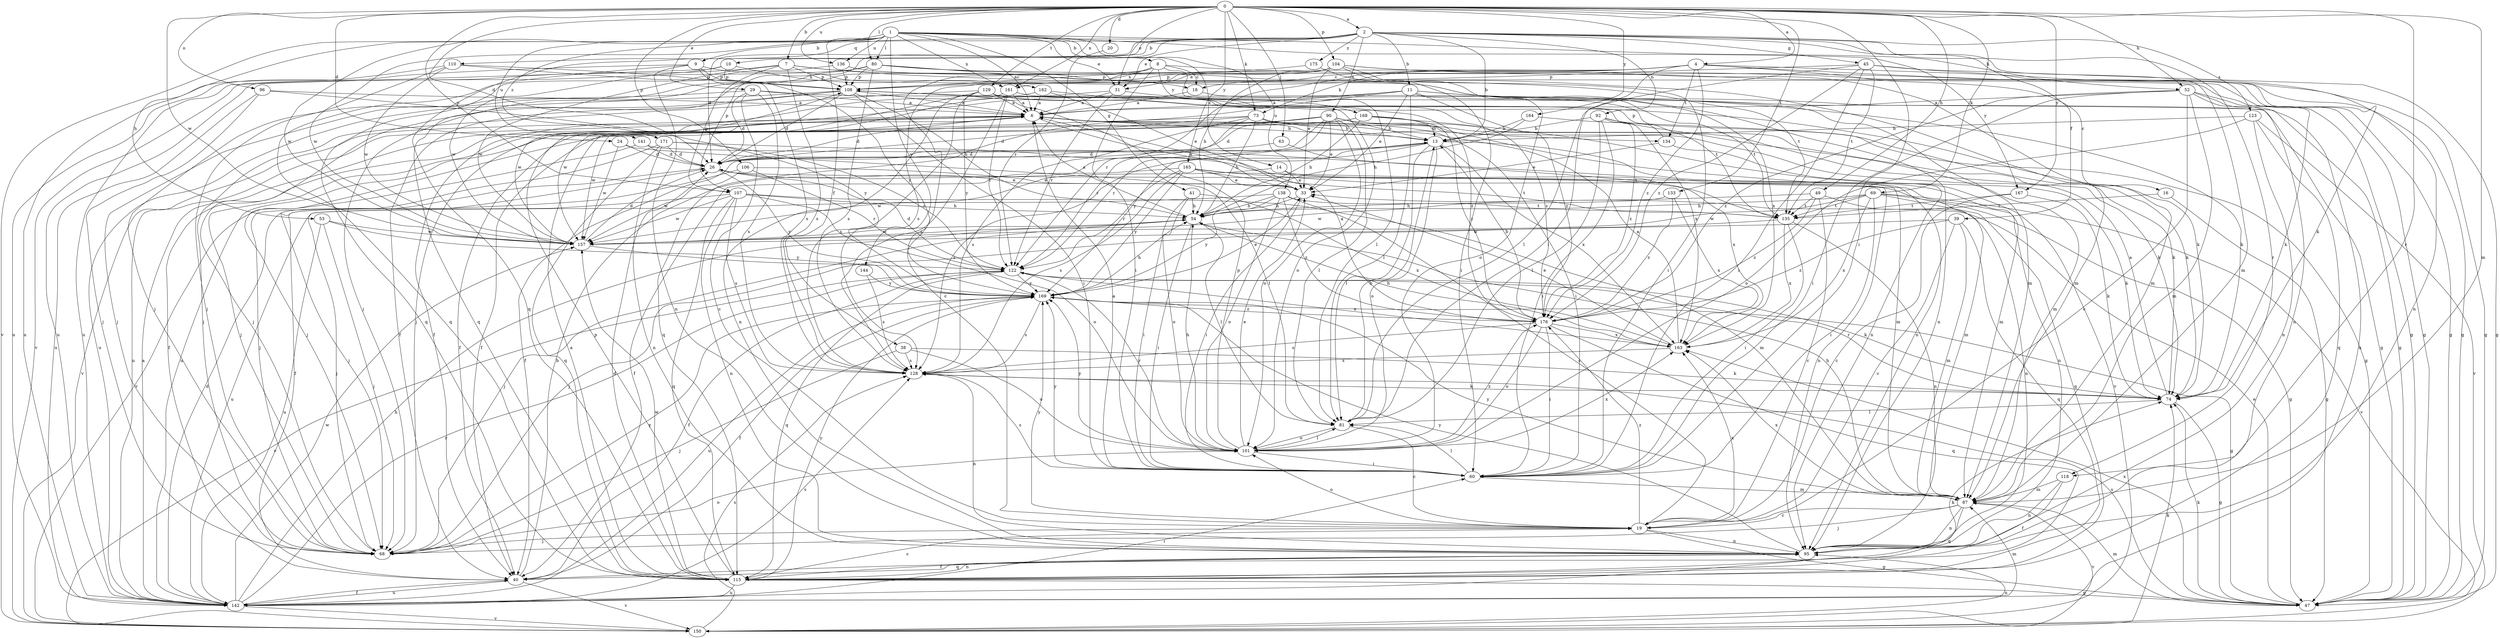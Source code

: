 strict digraph  {
0;
1;
2;
4;
6;
7;
8;
9;
10;
11;
13;
14;
16;
18;
19;
20;
24;
26;
29;
31;
33;
38;
39;
40;
41;
45;
47;
49;
52;
53;
54;
60;
63;
68;
69;
73;
74;
80;
81;
87;
90;
92;
95;
96;
101;
104;
106;
107;
108;
110;
115;
118;
122;
123;
128;
129;
133;
134;
135;
136;
138;
141;
142;
144;
150;
157;
161;
162;
163;
164;
165;
167;
168;
169;
171;
175;
176;
0 -> 2  [label=a];
0 -> 4  [label=a];
0 -> 7  [label=b];
0 -> 20  [label=d];
0 -> 24  [label=d];
0 -> 26  [label=d];
0 -> 29  [label=e];
0 -> 31  [label=e];
0 -> 49  [label=h];
0 -> 52  [label=h];
0 -> 60  [label=i];
0 -> 63  [label=j];
0 -> 69  [label=k];
0 -> 73  [label=k];
0 -> 80  [label=l];
0 -> 87  [label=m];
0 -> 96  [label=o];
0 -> 104  [label=p];
0 -> 106  [label=p];
0 -> 107  [label=p];
0 -> 118  [label=r];
0 -> 129  [label=t];
0 -> 133  [label=t];
0 -> 136  [label=u];
0 -> 157  [label=w];
0 -> 161  [label=x];
0 -> 164  [label=y];
0 -> 165  [label=y];
0 -> 167  [label=y];
1 -> 6  [label=a];
1 -> 8  [label=b];
1 -> 9  [label=b];
1 -> 14  [label=c];
1 -> 31  [label=e];
1 -> 38  [label=f];
1 -> 41  [label=g];
1 -> 52  [label=h];
1 -> 53  [label=h];
1 -> 80  [label=l];
1 -> 136  [label=u];
1 -> 138  [label=u];
1 -> 141  [label=u];
1 -> 144  [label=v];
1 -> 150  [label=v];
1 -> 157  [label=w];
1 -> 161  [label=x];
1 -> 167  [label=y];
1 -> 171  [label=z];
2 -> 10  [label=b];
2 -> 11  [label=b];
2 -> 13  [label=b];
2 -> 26  [label=d];
2 -> 31  [label=e];
2 -> 39  [label=f];
2 -> 45  [label=g];
2 -> 87  [label=m];
2 -> 90  [label=n];
2 -> 92  [label=n];
2 -> 107  [label=p];
2 -> 110  [label=q];
2 -> 115  [label=q];
2 -> 118  [label=r];
2 -> 123  [label=s];
2 -> 157  [label=w];
2 -> 175  [label=z];
4 -> 16  [label=c];
4 -> 18  [label=c];
4 -> 31  [label=e];
4 -> 47  [label=g];
4 -> 73  [label=k];
4 -> 74  [label=k];
4 -> 81  [label=l];
4 -> 122  [label=r];
4 -> 134  [label=t];
4 -> 176  [label=z];
6 -> 13  [label=b];
6 -> 26  [label=d];
6 -> 33  [label=e];
6 -> 40  [label=f];
6 -> 68  [label=j];
6 -> 134  [label=t];
6 -> 142  [label=u];
6 -> 150  [label=v];
7 -> 18  [label=c];
7 -> 107  [label=p];
7 -> 108  [label=p];
7 -> 128  [label=s];
7 -> 135  [label=t];
7 -> 150  [label=v];
7 -> 157  [label=w];
8 -> 18  [label=c];
8 -> 19  [label=c];
8 -> 47  [label=g];
8 -> 60  [label=i];
8 -> 81  [label=l];
8 -> 115  [label=q];
8 -> 161  [label=x];
8 -> 168  [label=y];
9 -> 87  [label=m];
9 -> 95  [label=n];
9 -> 108  [label=p];
9 -> 115  [label=q];
9 -> 142  [label=u];
9 -> 169  [label=y];
10 -> 108  [label=p];
10 -> 142  [label=u];
10 -> 157  [label=w];
10 -> 162  [label=x];
11 -> 6  [label=a];
11 -> 33  [label=e];
11 -> 47  [label=g];
11 -> 68  [label=j];
11 -> 74  [label=k];
11 -> 81  [label=l];
11 -> 95  [label=n];
11 -> 115  [label=q];
11 -> 176  [label=z];
13 -> 26  [label=d];
13 -> 40  [label=f];
13 -> 81  [label=l];
13 -> 87  [label=m];
13 -> 101  [label=o];
13 -> 128  [label=s];
13 -> 163  [label=x];
14 -> 33  [label=e];
14 -> 95  [label=n];
14 -> 157  [label=w];
16 -> 47  [label=g];
16 -> 135  [label=t];
18 -> 6  [label=a];
18 -> 135  [label=t];
19 -> 47  [label=g];
19 -> 68  [label=j];
19 -> 95  [label=n];
19 -> 101  [label=o];
19 -> 163  [label=x];
19 -> 169  [label=y];
19 -> 176  [label=z];
20 -> 122  [label=r];
24 -> 26  [label=d];
24 -> 81  [label=l];
24 -> 157  [label=w];
26 -> 33  [label=e];
26 -> 68  [label=j];
26 -> 74  [label=k];
26 -> 169  [label=y];
29 -> 6  [label=a];
29 -> 19  [label=c];
29 -> 26  [label=d];
29 -> 68  [label=j];
29 -> 128  [label=s];
29 -> 163  [label=x];
31 -> 6  [label=a];
31 -> 122  [label=r];
31 -> 135  [label=t];
31 -> 157  [label=w];
33 -> 54  [label=h];
33 -> 60  [label=i];
38 -> 68  [label=j];
38 -> 74  [label=k];
38 -> 101  [label=o];
38 -> 128  [label=s];
39 -> 19  [label=c];
39 -> 87  [label=m];
39 -> 115  [label=q];
39 -> 157  [label=w];
39 -> 176  [label=z];
40 -> 13  [label=b];
40 -> 142  [label=u];
40 -> 150  [label=v];
41 -> 54  [label=h];
41 -> 60  [label=i];
41 -> 101  [label=o];
41 -> 163  [label=x];
45 -> 47  [label=g];
45 -> 60  [label=i];
45 -> 81  [label=l];
45 -> 95  [label=n];
45 -> 108  [label=p];
45 -> 135  [label=t];
45 -> 176  [label=z];
47 -> 33  [label=e];
47 -> 74  [label=k];
47 -> 87  [label=m];
47 -> 128  [label=s];
47 -> 163  [label=x];
49 -> 19  [label=c];
49 -> 95  [label=n];
49 -> 135  [label=t];
49 -> 157  [label=w];
49 -> 176  [label=z];
52 -> 6  [label=a];
52 -> 19  [label=c];
52 -> 60  [label=i];
52 -> 74  [label=k];
52 -> 87  [label=m];
52 -> 95  [label=n];
52 -> 142  [label=u];
52 -> 176  [label=z];
53 -> 68  [label=j];
53 -> 142  [label=u];
53 -> 157  [label=w];
53 -> 169  [label=y];
54 -> 6  [label=a];
54 -> 60  [label=i];
54 -> 68  [label=j];
54 -> 81  [label=l];
54 -> 157  [label=w];
60 -> 6  [label=a];
60 -> 81  [label=l];
60 -> 87  [label=m];
60 -> 128  [label=s];
60 -> 169  [label=y];
63 -> 26  [label=d];
63 -> 163  [label=x];
68 -> 101  [label=o];
68 -> 169  [label=y];
69 -> 47  [label=g];
69 -> 54  [label=h];
69 -> 60  [label=i];
69 -> 115  [label=q];
69 -> 135  [label=t];
69 -> 150  [label=v];
69 -> 157  [label=w];
69 -> 163  [label=x];
73 -> 13  [label=b];
73 -> 26  [label=d];
73 -> 40  [label=f];
73 -> 54  [label=h];
73 -> 60  [label=i];
73 -> 74  [label=k];
73 -> 122  [label=r];
73 -> 128  [label=s];
74 -> 6  [label=a];
74 -> 47  [label=g];
74 -> 81  [label=l];
74 -> 122  [label=r];
80 -> 47  [label=g];
80 -> 68  [label=j];
80 -> 87  [label=m];
80 -> 108  [label=p];
80 -> 128  [label=s];
80 -> 142  [label=u];
80 -> 163  [label=x];
81 -> 13  [label=b];
81 -> 19  [label=c];
81 -> 101  [label=o];
87 -> 19  [label=c];
87 -> 54  [label=h];
87 -> 68  [label=j];
87 -> 95  [label=n];
87 -> 115  [label=q];
87 -> 150  [label=v];
87 -> 163  [label=x];
87 -> 169  [label=y];
90 -> 13  [label=b];
90 -> 26  [label=d];
90 -> 33  [label=e];
90 -> 40  [label=f];
90 -> 74  [label=k];
90 -> 81  [label=l];
90 -> 95  [label=n];
90 -> 101  [label=o];
90 -> 122  [label=r];
90 -> 157  [label=w];
90 -> 169  [label=y];
92 -> 13  [label=b];
92 -> 60  [label=i];
92 -> 74  [label=k];
92 -> 81  [label=l];
92 -> 87  [label=m];
92 -> 176  [label=z];
95 -> 40  [label=f];
95 -> 115  [label=q];
95 -> 169  [label=y];
96 -> 6  [label=a];
96 -> 68  [label=j];
96 -> 142  [label=u];
96 -> 169  [label=y];
101 -> 33  [label=e];
101 -> 54  [label=h];
101 -> 60  [label=i];
101 -> 81  [label=l];
101 -> 108  [label=p];
101 -> 122  [label=r];
101 -> 163  [label=x];
101 -> 169  [label=y];
101 -> 176  [label=z];
104 -> 33  [label=e];
104 -> 47  [label=g];
104 -> 54  [label=h];
104 -> 60  [label=i];
104 -> 68  [label=j];
104 -> 87  [label=m];
104 -> 101  [label=o];
104 -> 108  [label=p];
104 -> 128  [label=s];
106 -> 33  [label=e];
106 -> 40  [label=f];
106 -> 122  [label=r];
106 -> 157  [label=w];
107 -> 54  [label=h];
107 -> 68  [label=j];
107 -> 87  [label=m];
107 -> 95  [label=n];
107 -> 101  [label=o];
107 -> 115  [label=q];
107 -> 128  [label=s];
107 -> 157  [label=w];
108 -> 6  [label=a];
108 -> 26  [label=d];
108 -> 40  [label=f];
108 -> 54  [label=h];
108 -> 60  [label=i];
108 -> 68  [label=j];
108 -> 142  [label=u];
110 -> 68  [label=j];
110 -> 108  [label=p];
110 -> 128  [label=s];
110 -> 142  [label=u];
110 -> 157  [label=w];
115 -> 6  [label=a];
115 -> 19  [label=c];
115 -> 26  [label=d];
115 -> 47  [label=g];
115 -> 95  [label=n];
115 -> 108  [label=p];
115 -> 142  [label=u];
115 -> 157  [label=w];
115 -> 169  [label=y];
118 -> 40  [label=f];
118 -> 87  [label=m];
118 -> 95  [label=n];
122 -> 26  [label=d];
122 -> 40  [label=f];
122 -> 74  [label=k];
122 -> 115  [label=q];
122 -> 150  [label=v];
122 -> 163  [label=x];
122 -> 169  [label=y];
123 -> 13  [label=b];
123 -> 95  [label=n];
123 -> 101  [label=o];
123 -> 115  [label=q];
123 -> 150  [label=v];
128 -> 74  [label=k];
128 -> 95  [label=n];
129 -> 6  [label=a];
129 -> 47  [label=g];
129 -> 68  [label=j];
129 -> 74  [label=k];
129 -> 128  [label=s];
129 -> 157  [label=w];
129 -> 169  [label=y];
129 -> 176  [label=z];
133 -> 54  [label=h];
133 -> 163  [label=x];
133 -> 176  [label=z];
134 -> 33  [label=e];
134 -> 108  [label=p];
134 -> 150  [label=v];
135 -> 60  [label=i];
135 -> 68  [label=j];
135 -> 95  [label=n];
135 -> 163  [label=x];
136 -> 47  [label=g];
136 -> 108  [label=p];
136 -> 115  [label=q];
138 -> 19  [label=c];
138 -> 54  [label=h];
138 -> 101  [label=o];
138 -> 135  [label=t];
138 -> 142  [label=u];
138 -> 169  [label=y];
138 -> 176  [label=z];
141 -> 26  [label=d];
141 -> 87  [label=m];
141 -> 150  [label=v];
142 -> 6  [label=a];
142 -> 26  [label=d];
142 -> 40  [label=f];
142 -> 54  [label=h];
142 -> 60  [label=i];
142 -> 74  [label=k];
142 -> 87  [label=m];
142 -> 122  [label=r];
142 -> 128  [label=s];
142 -> 150  [label=v];
142 -> 157  [label=w];
144 -> 128  [label=s];
144 -> 169  [label=y];
150 -> 74  [label=k];
150 -> 95  [label=n];
150 -> 128  [label=s];
157 -> 26  [label=d];
157 -> 122  [label=r];
161 -> 6  [label=a];
161 -> 95  [label=n];
161 -> 122  [label=r];
161 -> 128  [label=s];
161 -> 176  [label=z];
162 -> 6  [label=a];
162 -> 33  [label=e];
162 -> 40  [label=f];
162 -> 101  [label=o];
163 -> 6  [label=a];
163 -> 33  [label=e];
163 -> 54  [label=h];
163 -> 128  [label=s];
164 -> 13  [label=b];
164 -> 47  [label=g];
164 -> 54  [label=h];
165 -> 33  [label=e];
165 -> 40  [label=f];
165 -> 87  [label=m];
165 -> 95  [label=n];
165 -> 122  [label=r];
165 -> 128  [label=s];
165 -> 135  [label=t];
165 -> 169  [label=y];
167 -> 19  [label=c];
167 -> 74  [label=k];
167 -> 135  [label=t];
168 -> 13  [label=b];
168 -> 54  [label=h];
168 -> 68  [label=j];
168 -> 95  [label=n];
168 -> 142  [label=u];
168 -> 176  [label=z];
169 -> 33  [label=e];
169 -> 40  [label=f];
169 -> 47  [label=g];
169 -> 54  [label=h];
169 -> 128  [label=s];
169 -> 142  [label=u];
169 -> 176  [label=z];
171 -> 26  [label=d];
171 -> 68  [label=j];
171 -> 95  [label=n];
171 -> 115  [label=q];
171 -> 122  [label=r];
171 -> 135  [label=t];
175 -> 60  [label=i];
175 -> 108  [label=p];
176 -> 6  [label=a];
176 -> 13  [label=b];
176 -> 60  [label=i];
176 -> 101  [label=o];
176 -> 115  [label=q];
176 -> 128  [label=s];
176 -> 163  [label=x];
}
